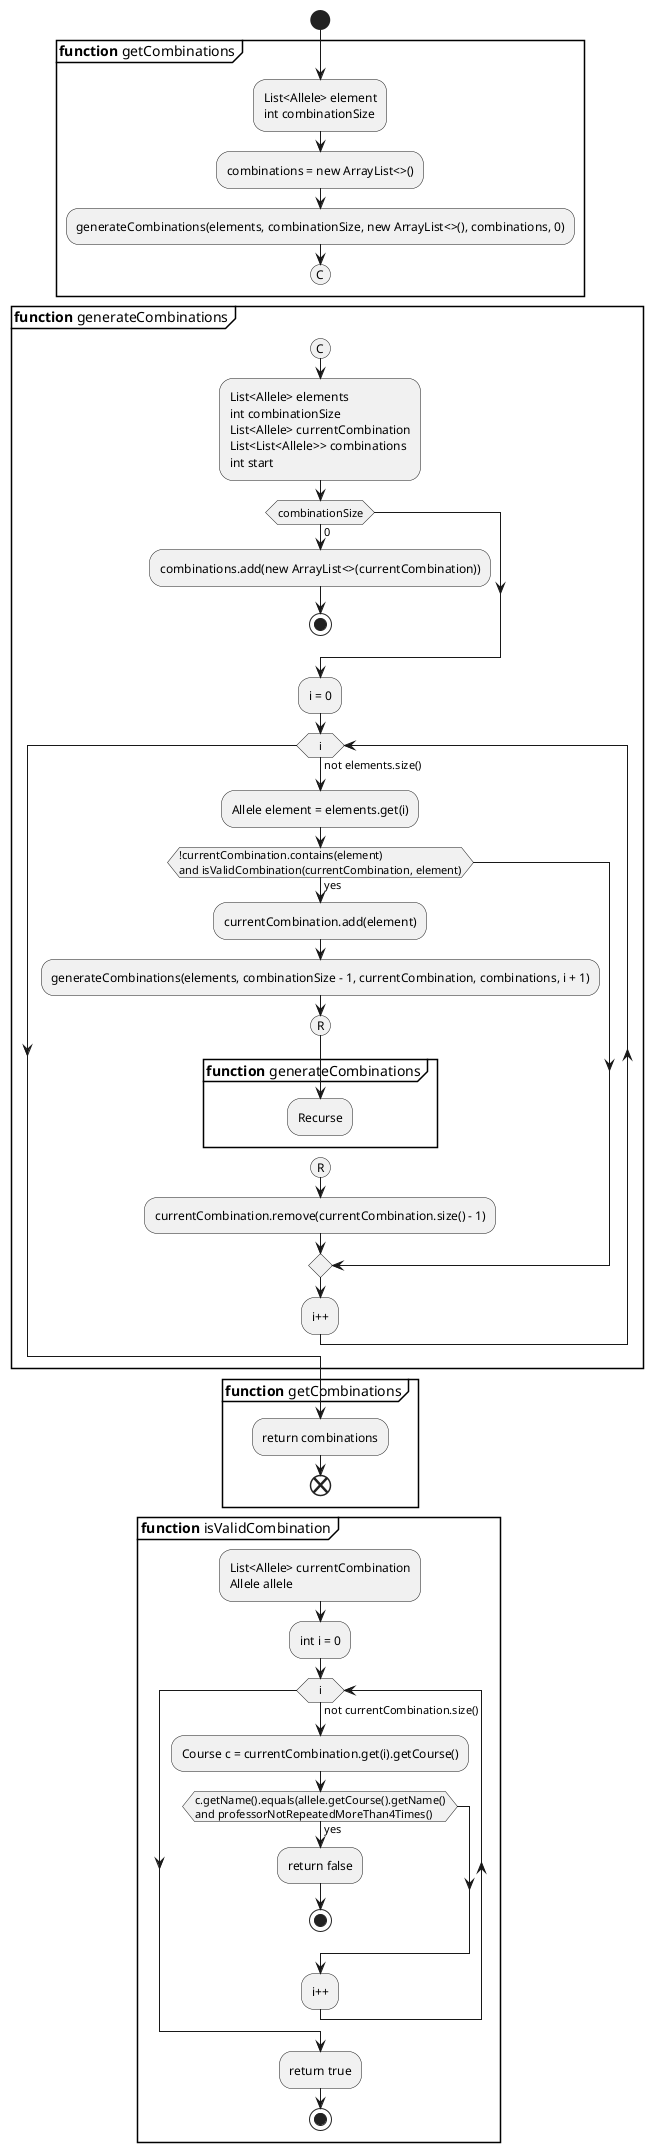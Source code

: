 @startuml Backtracking
start

partition **function** getCombinations {
    :List<Allele> element\nint combinationSize;
    :combinations = new ArrayList<>();
    :generateCombinations(elements, combinationSize, new ArrayList<>(), combinations, 0);
    (C)
    detach
}

partition **function** generateCombinations {
    (C)
    :List<Allele> elements
    int combinationSize
    List<Allele> currentCombination
    List<List<Allele>> combinations
    int start;

    if (combinationSize) is (0) then
        :combinations.add(new ArrayList<>(currentCombination));
        stop
    endif

    :i = 0;
    while (i) is (not elements.size())
        :Allele element = elements.get(i);
        if (!currentCombination.contains(element)\nand isValidCombination(currentCombination, element)) then (yes)
            :currentCombination.add(element);
            :generateCombinations(elements, combinationSize - 1, currentCombination, combinations, i + 1);
            (R)

            partition **function** generateCombinations {
                :Recurse;
            }

            detach

            (R)
            :currentCombination.remove(currentCombination.size() - 1);
        endif
        :i++;
    endwhile
}

partition **function** getCombinations {
    :return combinations;
    end
}

partition **function** isValidCombination {
    :List<Allele> currentCombination
    Allele allele;
    
    :int i = 0;
    
    while (i) is (not currentCombination.size())
        :Course c = currentCombination.get(i).getCourse();

        if (c.getName().equals(allele.getCourse().getName()\nand professorNotRepeatedMoreThan4Times()) then (yes)
            :return false;
            stop
        endif
        :i++;
    endwhile

    :return true;
    stop
}

@enduml
